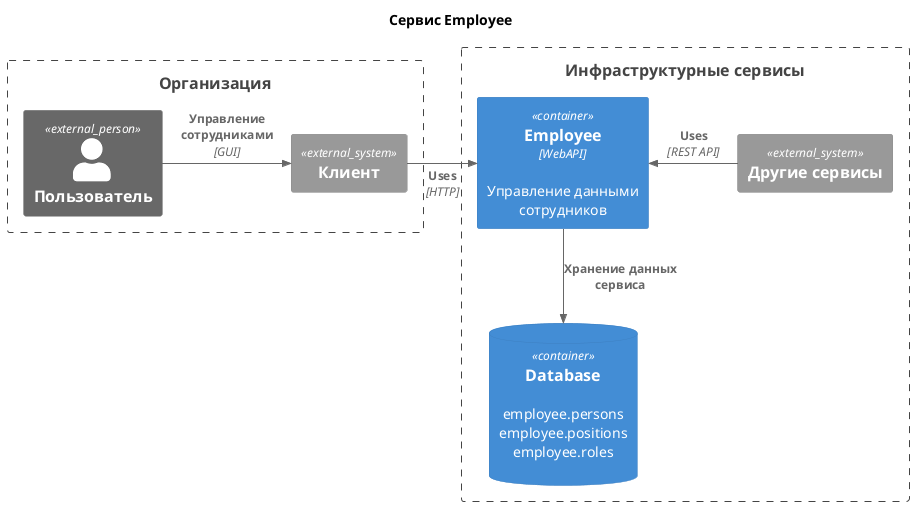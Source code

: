 @startuml
!include <c4/C4_Container.puml>

title Сервис Employee

Boundary(org,"Организация") {
    Person_Ext(person, "Пользователь")
    System_Ext(client, "Клиент")
    }
Boundary(infra,"Инфраструктурные сервисы") {
    Container(employee, "Employee",WebAPI,"Управление данными сотрудников")
    ContainerDb(db,"Database",,employee.persons\nemployee.positions\nemployee.roles\n)
    System_Ext(misc,"Другие сервисы")
    }

Rel_R(person,client,"Управление сотрудниками",GUI)
Rel_R(client,employee,"Uses", HTTP)
Rel_L(misc,employee,"Uses",REST API)
Rel(employee,db,"Хранение данных сервиса")

@enduml